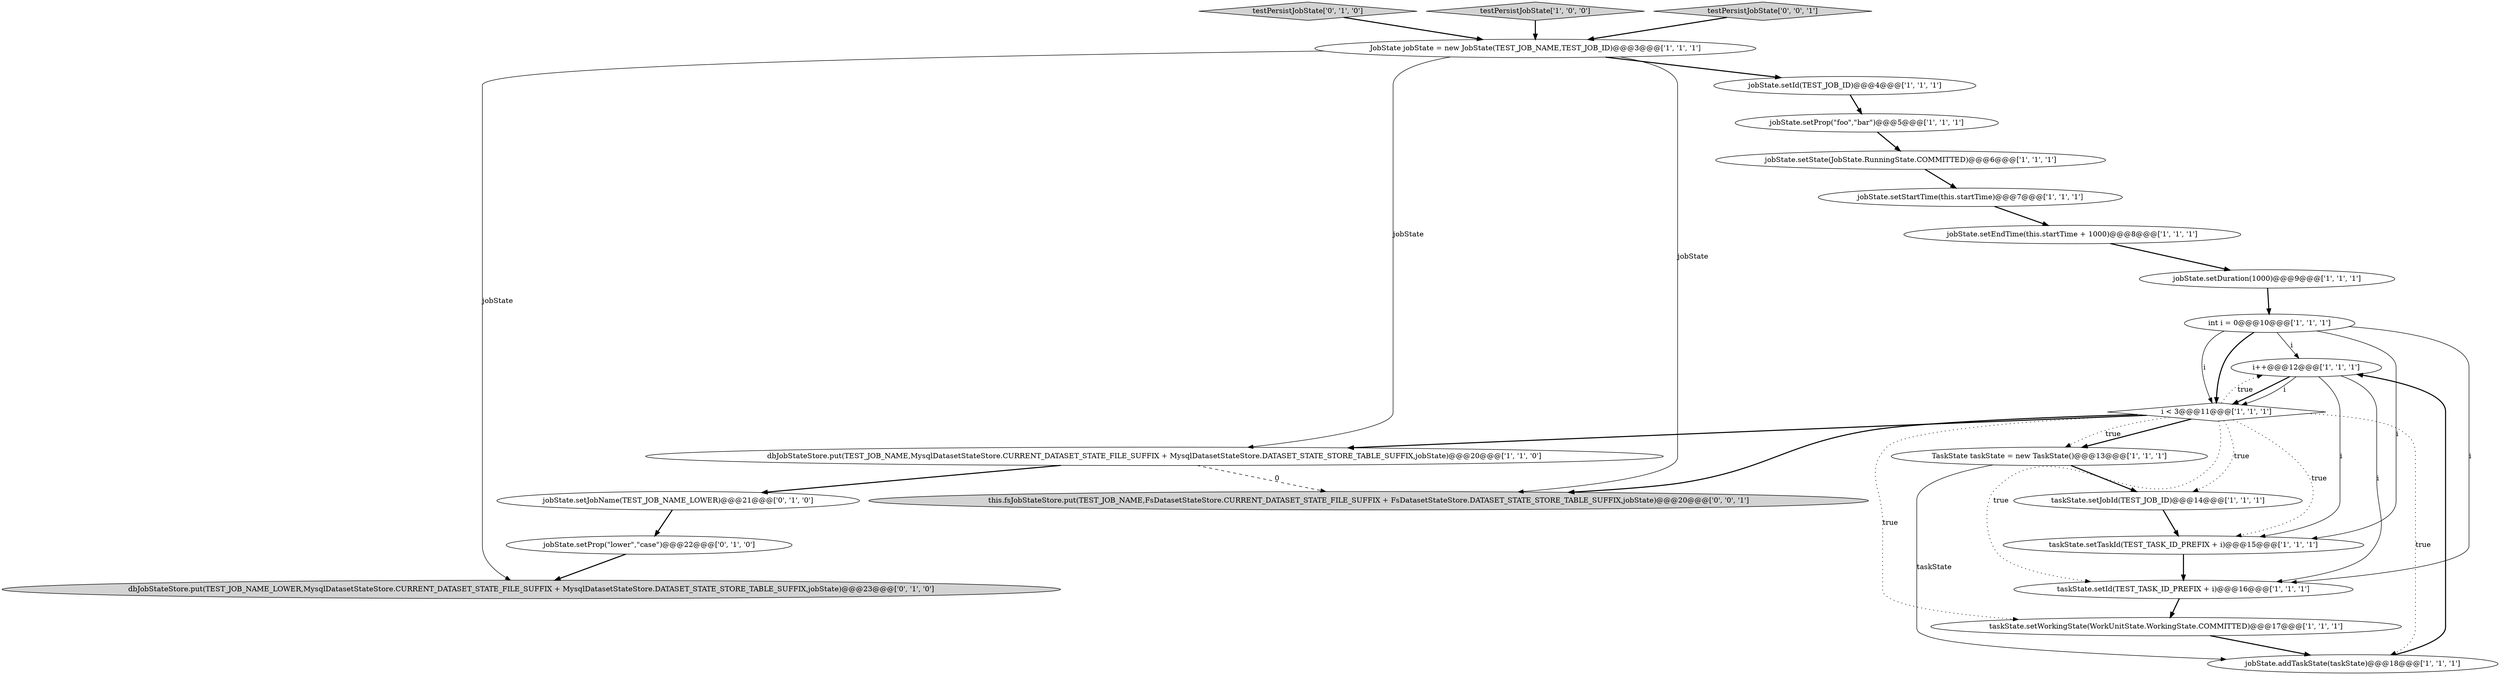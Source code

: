 digraph {
0 [style = filled, label = "i++@@@12@@@['1', '1', '1']", fillcolor = white, shape = ellipse image = "AAA0AAABBB1BBB"];
3 [style = filled, label = "jobState.setEndTime(this.startTime + 1000)@@@8@@@['1', '1', '1']", fillcolor = white, shape = ellipse image = "AAA0AAABBB1BBB"];
20 [style = filled, label = "jobState.setProp(\"lower\",\"case\")@@@22@@@['0', '1', '0']", fillcolor = white, shape = ellipse image = "AAA1AAABBB2BBB"];
18 [style = filled, label = "dbJobStateStore.put(TEST_JOB_NAME_LOWER,MysqlDatasetStateStore.CURRENT_DATASET_STATE_FILE_SUFFIX + MysqlDatasetStateStore.DATASET_STATE_STORE_TABLE_SUFFIX,jobState)@@@23@@@['0', '1', '0']", fillcolor = lightgray, shape = ellipse image = "AAA1AAABBB2BBB"];
21 [style = filled, label = "testPersistJobState['0', '1', '0']", fillcolor = lightgray, shape = diamond image = "AAA0AAABBB2BBB"];
23 [style = filled, label = "this.fsJobStateStore.put(TEST_JOB_NAME,FsDatasetStateStore.CURRENT_DATASET_STATE_FILE_SUFFIX + FsDatasetStateStore.DATASET_STATE_STORE_TABLE_SUFFIX,jobState)@@@20@@@['0', '0', '1']", fillcolor = lightgray, shape = ellipse image = "AAA0AAABBB3BBB"];
1 [style = filled, label = "jobState.setStartTime(this.startTime)@@@7@@@['1', '1', '1']", fillcolor = white, shape = ellipse image = "AAA0AAABBB1BBB"];
14 [style = filled, label = "TaskState taskState = new TaskState()@@@13@@@['1', '1', '1']", fillcolor = white, shape = ellipse image = "AAA0AAABBB1BBB"];
15 [style = filled, label = "testPersistJobState['1', '0', '0']", fillcolor = lightgray, shape = diamond image = "AAA0AAABBB1BBB"];
6 [style = filled, label = "JobState jobState = new JobState(TEST_JOB_NAME,TEST_JOB_ID)@@@3@@@['1', '1', '1']", fillcolor = white, shape = ellipse image = "AAA0AAABBB1BBB"];
11 [style = filled, label = "taskState.setTaskId(TEST_TASK_ID_PREFIX + i)@@@15@@@['1', '1', '1']", fillcolor = white, shape = ellipse image = "AAA0AAABBB1BBB"];
9 [style = filled, label = "jobState.setProp(\"foo\",\"bar\")@@@5@@@['1', '1', '1']", fillcolor = white, shape = ellipse image = "AAA0AAABBB1BBB"];
4 [style = filled, label = "taskState.setJobId(TEST_JOB_ID)@@@14@@@['1', '1', '1']", fillcolor = white, shape = ellipse image = "AAA0AAABBB1BBB"];
12 [style = filled, label = "taskState.setWorkingState(WorkUnitState.WorkingState.COMMITTED)@@@17@@@['1', '1', '1']", fillcolor = white, shape = ellipse image = "AAA0AAABBB1BBB"];
16 [style = filled, label = "jobState.setState(JobState.RunningState.COMMITTED)@@@6@@@['1', '1', '1']", fillcolor = white, shape = ellipse image = "AAA0AAABBB1BBB"];
7 [style = filled, label = "jobState.addTaskState(taskState)@@@18@@@['1', '1', '1']", fillcolor = white, shape = ellipse image = "AAA0AAABBB1BBB"];
8 [style = filled, label = "i < 3@@@11@@@['1', '1', '1']", fillcolor = white, shape = diamond image = "AAA0AAABBB1BBB"];
10 [style = filled, label = "dbJobStateStore.put(TEST_JOB_NAME,MysqlDatasetStateStore.CURRENT_DATASET_STATE_FILE_SUFFIX + MysqlDatasetStateStore.DATASET_STATE_STORE_TABLE_SUFFIX,jobState)@@@20@@@['1', '1', '0']", fillcolor = white, shape = ellipse image = "AAA0AAABBB1BBB"];
13 [style = filled, label = "int i = 0@@@10@@@['1', '1', '1']", fillcolor = white, shape = ellipse image = "AAA0AAABBB1BBB"];
5 [style = filled, label = "jobState.setDuration(1000)@@@9@@@['1', '1', '1']", fillcolor = white, shape = ellipse image = "AAA0AAABBB1BBB"];
2 [style = filled, label = "jobState.setId(TEST_JOB_ID)@@@4@@@['1', '1', '1']", fillcolor = white, shape = ellipse image = "AAA0AAABBB1BBB"];
22 [style = filled, label = "testPersistJobState['0', '0', '1']", fillcolor = lightgray, shape = diamond image = "AAA0AAABBB3BBB"];
19 [style = filled, label = "jobState.setJobName(TEST_JOB_NAME_LOWER)@@@21@@@['0', '1', '0']", fillcolor = white, shape = ellipse image = "AAA1AAABBB2BBB"];
17 [style = filled, label = "taskState.setId(TEST_TASK_ID_PREFIX + i)@@@16@@@['1', '1', '1']", fillcolor = white, shape = ellipse image = "AAA0AAABBB1BBB"];
12->7 [style = bold, label=""];
8->11 [style = dotted, label="true"];
8->14 [style = bold, label=""];
13->8 [style = solid, label="i"];
22->6 [style = bold, label=""];
14->7 [style = solid, label="taskState"];
20->18 [style = bold, label=""];
19->20 [style = bold, label=""];
4->11 [style = bold, label=""];
9->16 [style = bold, label=""];
8->23 [style = bold, label=""];
0->17 [style = solid, label="i"];
17->12 [style = bold, label=""];
0->8 [style = bold, label=""];
11->17 [style = bold, label=""];
8->7 [style = dotted, label="true"];
13->11 [style = solid, label="i"];
3->5 [style = bold, label=""];
15->6 [style = bold, label=""];
6->18 [style = solid, label="jobState"];
5->13 [style = bold, label=""];
6->2 [style = bold, label=""];
10->19 [style = bold, label=""];
0->8 [style = solid, label="i"];
2->9 [style = bold, label=""];
0->11 [style = solid, label="i"];
1->3 [style = bold, label=""];
8->12 [style = dotted, label="true"];
16->1 [style = bold, label=""];
13->0 [style = solid, label="i"];
7->0 [style = bold, label=""];
6->23 [style = solid, label="jobState"];
6->10 [style = solid, label="jobState"];
8->14 [style = dotted, label="true"];
13->8 [style = bold, label=""];
14->4 [style = bold, label=""];
10->23 [style = dashed, label="0"];
21->6 [style = bold, label=""];
13->17 [style = solid, label="i"];
8->4 [style = dotted, label="true"];
8->10 [style = bold, label=""];
8->17 [style = dotted, label="true"];
8->0 [style = dotted, label="true"];
}

